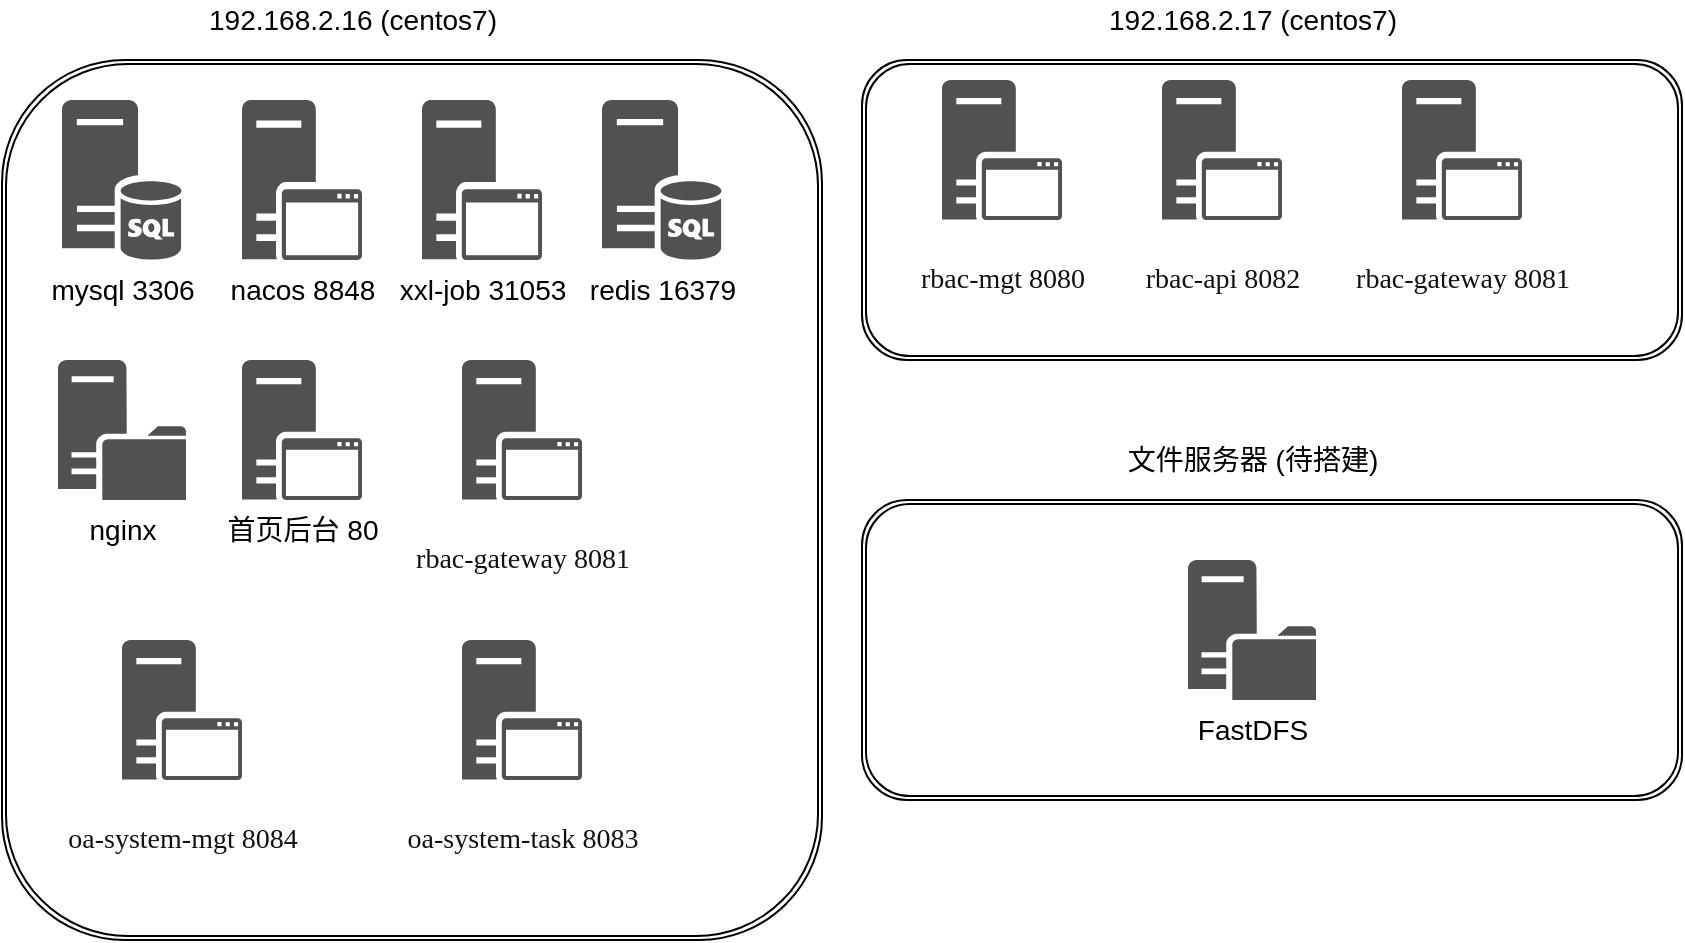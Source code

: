 <mxfile version="19.0.2" type="github">
  <diagram id="gyxdbfac7w9fEoyupBZN" name="第 1 页">
    <mxGraphModel dx="1209" dy="642" grid="1" gridSize="10" guides="1" tooltips="1" connect="1" arrows="1" fold="1" page="1" pageScale="1" pageWidth="827" pageHeight="1169" math="0" shadow="0">
      <root>
        <mxCell id="0" />
        <mxCell id="1" parent="0" />
        <mxCell id="14XUabpW_i0FxJF9m-nK-2" value="" style="shape=ext;double=1;rounded=1;whiteSpace=wrap;html=1;" parent="1" vertex="1">
          <mxGeometry x="70" y="280" width="410" height="440" as="geometry" />
        </mxCell>
        <mxCell id="14XUabpW_i0FxJF9m-nK-3" value="&lt;font style=&quot;font-size: 14px;&quot;&gt;192.168.2.16 (centos7)&lt;/font&gt;" style="text;html=1;align=center;verticalAlign=middle;resizable=0;points=[];autosize=1;strokeColor=none;fillColor=none;" parent="1" vertex="1">
          <mxGeometry x="165" y="250" width="160" height="20" as="geometry" />
        </mxCell>
        <object label="&lt;font style=&quot;font-size: 14px;&quot;&gt;mysql 3306&lt;/font&gt;" name="111" id="14XUabpW_i0FxJF9m-nK-1">
          <mxCell style="sketch=0;pointerEvents=1;shadow=0;dashed=0;html=1;strokeColor=none;labelPosition=center;verticalLabelPosition=bottom;verticalAlign=top;align=center;fillColor=#515151;shape=mxgraph.mscae.system_center.central_administration_site_sql" parent="1" vertex="1">
            <mxGeometry x="100" y="300" width="60" height="80" as="geometry" />
          </mxCell>
        </object>
        <mxCell id="14XUabpW_i0FxJF9m-nK-4" value="nacos&amp;nbsp;8848" style="sketch=0;pointerEvents=1;shadow=0;dashed=0;html=1;strokeColor=none;labelPosition=center;verticalLabelPosition=bottom;verticalAlign=top;align=center;fillColor=#515151;shape=mxgraph.mscae.system_center.secondary_site;fontSize=14;" parent="1" vertex="1">
          <mxGeometry x="190" y="300" width="60" height="80" as="geometry" />
        </mxCell>
        <mxCell id="14XUabpW_i0FxJF9m-nK-6" value="xxl-job&amp;nbsp;31053" style="sketch=0;pointerEvents=1;shadow=0;dashed=0;html=1;strokeColor=none;labelPosition=center;verticalLabelPosition=bottom;verticalAlign=top;align=center;fillColor=#515151;shape=mxgraph.mscae.system_center.secondary_site;fontSize=14;" parent="1" vertex="1">
          <mxGeometry x="280" y="300" width="60" height="80" as="geometry" />
        </mxCell>
        <object label="&lt;font style=&quot;font-size: 14px;&quot;&gt;redis 16379&lt;/font&gt;" name="111" id="14XUabpW_i0FxJF9m-nK-7">
          <mxCell style="sketch=0;pointerEvents=1;shadow=0;dashed=0;html=1;strokeColor=none;labelPosition=center;verticalLabelPosition=bottom;verticalAlign=top;align=center;fillColor=#515151;shape=mxgraph.mscae.system_center.central_administration_site_sql" parent="1" vertex="1">
            <mxGeometry x="370" y="300" width="60" height="80" as="geometry" />
          </mxCell>
        </object>
        <mxCell id="14XUabpW_i0FxJF9m-nK-8" value="nginx" style="sketch=0;pointerEvents=1;shadow=0;dashed=0;html=1;strokeColor=none;labelPosition=center;verticalLabelPosition=bottom;verticalAlign=top;align=center;fillColor=#515151;shape=mxgraph.mscae.system_center.distribution_point;fontSize=14;" parent="1" vertex="1">
          <mxGeometry x="98" y="430" width="64" height="70" as="geometry" />
        </mxCell>
        <mxCell id="14XUabpW_i0FxJF9m-nK-9" value="首页后台 80" style="sketch=0;pointerEvents=1;shadow=0;dashed=0;html=1;strokeColor=none;labelPosition=center;verticalLabelPosition=bottom;verticalAlign=top;align=center;fillColor=#515151;shape=mxgraph.mscae.system_center.secondary_site;fontSize=14;" parent="1" vertex="1">
          <mxGeometry x="190" y="430" width="60" height="70" as="geometry" />
        </mxCell>
        <mxCell id="14XUabpW_i0FxJF9m-nK-10" value="" style="shape=ext;double=1;rounded=1;whiteSpace=wrap;html=1;" parent="1" vertex="1">
          <mxGeometry x="500" y="280" width="410" height="150" as="geometry" />
        </mxCell>
        <mxCell id="14XUabpW_i0FxJF9m-nK-11" value="192.168.2.17 (centos7)" style="text;html=1;align=center;verticalAlign=middle;resizable=0;points=[];autosize=1;strokeColor=none;fillColor=none;fontSize=14;" parent="1" vertex="1">
          <mxGeometry x="615" y="250" width="160" height="20" as="geometry" />
        </mxCell>
        <mxCell id="14XUabpW_i0FxJF9m-nK-12" value="&lt;p class=&quot;MsoNormal&quot;&gt;&lt;span style=&quot;font-family: 微软雅黑; color: rgb(18, 18, 18); letter-spacing: 0pt; background: rgb(255, 255, 255);&quot;&gt;&lt;font style=&quot;font-size: 14px;&quot; face=&quot;微软雅黑&quot;&gt;rbac-mgt 8080&lt;/font&gt;&lt;/span&gt;&lt;/p&gt;" style="sketch=0;pointerEvents=1;shadow=0;dashed=0;html=1;strokeColor=none;labelPosition=center;verticalLabelPosition=bottom;verticalAlign=top;align=center;fillColor=#515151;shape=mxgraph.mscae.system_center.secondary_site;fontSize=14;" parent="1" vertex="1">
          <mxGeometry x="540" y="290" width="60" height="70" as="geometry" />
        </mxCell>
        <mxCell id="14XUabpW_i0FxJF9m-nK-13" value="&lt;p class=&quot;MsoNormal&quot;&gt;&lt;span style=&quot;font-family: 微软雅黑; color: rgb(18, 18, 18); letter-spacing: 0pt; background: rgb(255, 255, 255);&quot;&gt;&lt;font style=&quot;font-size: 14px;&quot; face=&quot;微软雅黑&quot;&gt;rbac-api 8082&lt;/font&gt;&lt;/span&gt;&lt;/p&gt;" style="sketch=0;pointerEvents=1;shadow=0;dashed=0;html=1;strokeColor=none;labelPosition=center;verticalLabelPosition=bottom;verticalAlign=top;align=center;fillColor=#515151;shape=mxgraph.mscae.system_center.secondary_site;fontSize=14;" parent="1" vertex="1">
          <mxGeometry x="650" y="290" width="60" height="70" as="geometry" />
        </mxCell>
        <mxCell id="14XUabpW_i0FxJF9m-nK-14" value="&lt;p class=&quot;MsoNormal&quot;&gt;&lt;span style=&quot;font-family: 微软雅黑; color: rgb(18, 18, 18); letter-spacing: 0pt; background: rgb(255, 255, 255);&quot;&gt;&lt;font style=&quot;font-size: 14px;&quot; face=&quot;微软雅黑&quot;&gt;rbac-gateway 8081&lt;/font&gt;&lt;/span&gt;&lt;/p&gt;" style="sketch=0;pointerEvents=1;shadow=0;dashed=0;html=1;strokeColor=none;labelPosition=center;verticalLabelPosition=bottom;verticalAlign=top;align=center;fillColor=#515151;shape=mxgraph.mscae.system_center.secondary_site;fontSize=14;" parent="1" vertex="1">
          <mxGeometry x="770" y="290" width="60" height="70" as="geometry" />
        </mxCell>
        <mxCell id="14XUabpW_i0FxJF9m-nK-15" value="&lt;p class=&quot;MsoNormal&quot;&gt;&lt;span style=&quot;font-family: 微软雅黑; color: rgb(18, 18, 18); letter-spacing: 0pt; background: rgb(255, 255, 255);&quot;&gt;&lt;font style=&quot;font-size: 14px;&quot; face=&quot;微软雅黑&quot;&gt;oa-system-mgt 8084&lt;/font&gt;&lt;/span&gt;&lt;/p&gt;" style="sketch=0;pointerEvents=1;shadow=0;dashed=0;html=1;strokeColor=none;labelPosition=center;verticalLabelPosition=bottom;verticalAlign=top;align=center;fillColor=#515151;shape=mxgraph.mscae.system_center.secondary_site;fontSize=14;" parent="1" vertex="1">
          <mxGeometry x="130" y="570" width="60" height="70" as="geometry" />
        </mxCell>
        <mxCell id="14XUabpW_i0FxJF9m-nK-16" value="&lt;p class=&quot;MsoNormal&quot;&gt;&lt;span style=&quot;font-family: 微软雅黑; color: rgb(18, 18, 18); letter-spacing: 0pt; background: rgb(255, 255, 255);&quot;&gt;&lt;font style=&quot;font-size: 14px;&quot; face=&quot;微软雅黑&quot;&gt;oa-system-task 8083&lt;/font&gt;&lt;/span&gt;&lt;/p&gt;" style="sketch=0;pointerEvents=1;shadow=0;dashed=0;html=1;strokeColor=none;labelPosition=center;verticalLabelPosition=bottom;verticalAlign=top;align=center;fillColor=#515151;shape=mxgraph.mscae.system_center.secondary_site;fontSize=14;" parent="1" vertex="1">
          <mxGeometry x="300" y="570" width="60" height="70" as="geometry" />
        </mxCell>
        <mxCell id="YEvxFoz8mq9zJ5z52Tba-2" value="" style="shape=ext;double=1;rounded=1;whiteSpace=wrap;html=1;" parent="1" vertex="1">
          <mxGeometry x="500" y="500" width="410" height="150" as="geometry" />
        </mxCell>
        <mxCell id="YEvxFoz8mq9zJ5z52Tba-3" value="&lt;font style=&quot;font-size: 14px;&quot;&gt;文件服务器 (待搭建)&lt;/font&gt;" style="text;html=1;align=center;verticalAlign=middle;resizable=0;points=[];autosize=1;strokeColor=none;fillColor=none;" parent="1" vertex="1">
          <mxGeometry x="625" y="470" width="140" height="20" as="geometry" />
        </mxCell>
        <mxCell id="YEvxFoz8mq9zJ5z52Tba-4" value="FastDFS" style="sketch=0;pointerEvents=1;shadow=0;dashed=0;html=1;strokeColor=none;labelPosition=center;verticalLabelPosition=bottom;verticalAlign=top;align=center;fillColor=#515151;shape=mxgraph.mscae.system_center.distribution_point;fontSize=14;" parent="1" vertex="1">
          <mxGeometry x="663" y="530" width="64" height="70" as="geometry" />
        </mxCell>
        <mxCell id="V4N81V1IKwzVDaUrtDr3-1" value="&lt;p class=&quot;MsoNormal&quot;&gt;&lt;span style=&quot;font-family: 微软雅黑; color: rgb(18, 18, 18); letter-spacing: 0pt; background: rgb(255, 255, 255);&quot;&gt;&lt;font style=&quot;font-size: 14px;&quot; face=&quot;微软雅黑&quot;&gt;rbac-gateway 8081&lt;/font&gt;&lt;/span&gt;&lt;/p&gt;" style="sketch=0;pointerEvents=1;shadow=0;dashed=0;html=1;strokeColor=none;labelPosition=center;verticalLabelPosition=bottom;verticalAlign=top;align=center;fillColor=#515151;shape=mxgraph.mscae.system_center.secondary_site;fontSize=14;" vertex="1" parent="1">
          <mxGeometry x="300" y="430" width="60" height="70" as="geometry" />
        </mxCell>
      </root>
    </mxGraphModel>
  </diagram>
</mxfile>
